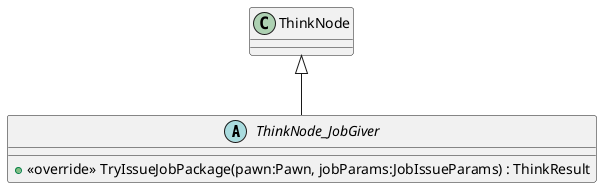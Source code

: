 @startuml
abstract class ThinkNode_JobGiver {
    + <<override>> TryIssueJobPackage(pawn:Pawn, jobParams:JobIssueParams) : ThinkResult
}
ThinkNode <|-- ThinkNode_JobGiver
@enduml
